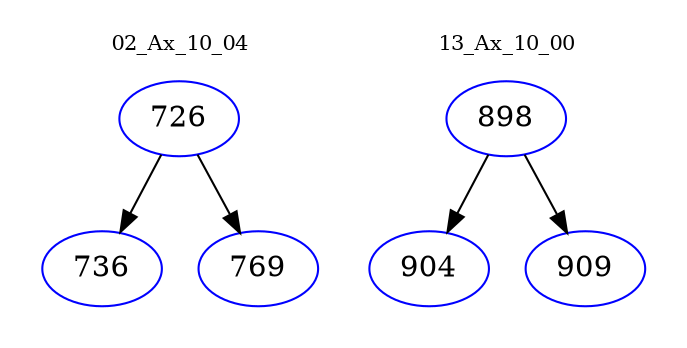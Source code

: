 digraph{
subgraph cluster_0 {
color = white
label = "02_Ax_10_04";
fontsize=10;
T0_726 [label="726", color="blue"]
T0_726 -> T0_736 [color="black"]
T0_736 [label="736", color="blue"]
T0_726 -> T0_769 [color="black"]
T0_769 [label="769", color="blue"]
}
subgraph cluster_1 {
color = white
label = "13_Ax_10_00";
fontsize=10;
T1_898 [label="898", color="blue"]
T1_898 -> T1_904 [color="black"]
T1_904 [label="904", color="blue"]
T1_898 -> T1_909 [color="black"]
T1_909 [label="909", color="blue"]
}
}
